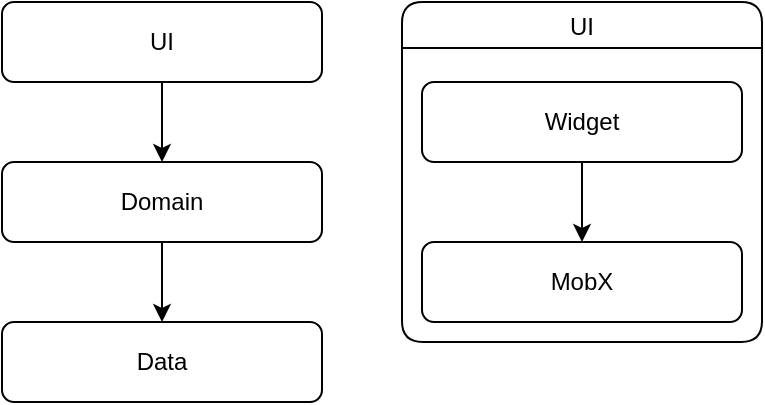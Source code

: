 <mxfile version="17.5.0" type="github">
  <diagram id="LPZCL1bj1sSWu9kygxX8" name="Page-1">
    <mxGraphModel dx="541" dy="385" grid="1" gridSize="10" guides="1" tooltips="1" connect="1" arrows="1" fold="1" page="1" pageScale="1" pageWidth="827" pageHeight="1169" math="0" shadow="0">
      <root>
        <mxCell id="0" />
        <mxCell id="1" parent="0" />
        <mxCell id="qOLf-mq5q5zeJwDgDP6q-11" value="" style="edgeStyle=orthogonalEdgeStyle;rounded=1;orthogonalLoop=1;jettySize=auto;html=1;" edge="1" parent="1" source="qOLf-mq5q5zeJwDgDP6q-1" target="qOLf-mq5q5zeJwDgDP6q-2">
          <mxGeometry relative="1" as="geometry" />
        </mxCell>
        <mxCell id="qOLf-mq5q5zeJwDgDP6q-1" value="UI" style="rounded=1;whiteSpace=wrap;html=1;" vertex="1" parent="1">
          <mxGeometry x="160" y="80" width="160" height="40" as="geometry" />
        </mxCell>
        <mxCell id="qOLf-mq5q5zeJwDgDP6q-12" value="" style="edgeStyle=orthogonalEdgeStyle;rounded=1;orthogonalLoop=1;jettySize=auto;html=1;" edge="1" parent="1" source="qOLf-mq5q5zeJwDgDP6q-2" target="qOLf-mq5q5zeJwDgDP6q-3">
          <mxGeometry relative="1" as="geometry" />
        </mxCell>
        <mxCell id="qOLf-mq5q5zeJwDgDP6q-2" value="Domain" style="rounded=1;whiteSpace=wrap;html=1;" vertex="1" parent="1">
          <mxGeometry x="160" y="160" width="160" height="40" as="geometry" />
        </mxCell>
        <mxCell id="qOLf-mq5q5zeJwDgDP6q-3" value="Data" style="rounded=1;whiteSpace=wrap;html=1;" vertex="1" parent="1">
          <mxGeometry x="160" y="240" width="160" height="40" as="geometry" />
        </mxCell>
        <mxCell id="qOLf-mq5q5zeJwDgDP6q-23" value="UI" style="swimlane;rounded=1;fontStyle=0" vertex="1" parent="1">
          <mxGeometry x="360" y="80" width="180" height="170" as="geometry" />
        </mxCell>
        <mxCell id="qOLf-mq5q5zeJwDgDP6q-24" value="MobX" style="rounded=1;whiteSpace=wrap;html=1;" vertex="1" parent="qOLf-mq5q5zeJwDgDP6q-23">
          <mxGeometry x="10" y="120" width="160" height="40" as="geometry" />
        </mxCell>
        <mxCell id="qOLf-mq5q5zeJwDgDP6q-13" value="Widget" style="rounded=1;whiteSpace=wrap;html=1;" vertex="1" parent="qOLf-mq5q5zeJwDgDP6q-23">
          <mxGeometry x="10" y="40" width="160" height="40" as="geometry" />
        </mxCell>
        <mxCell id="qOLf-mq5q5zeJwDgDP6q-25" value="" style="edgeStyle=orthogonalEdgeStyle;rounded=1;orthogonalLoop=1;jettySize=auto;html=1;" edge="1" parent="qOLf-mq5q5zeJwDgDP6q-23" source="qOLf-mq5q5zeJwDgDP6q-13" target="qOLf-mq5q5zeJwDgDP6q-24">
          <mxGeometry relative="1" as="geometry" />
        </mxCell>
      </root>
    </mxGraphModel>
  </diagram>
</mxfile>

